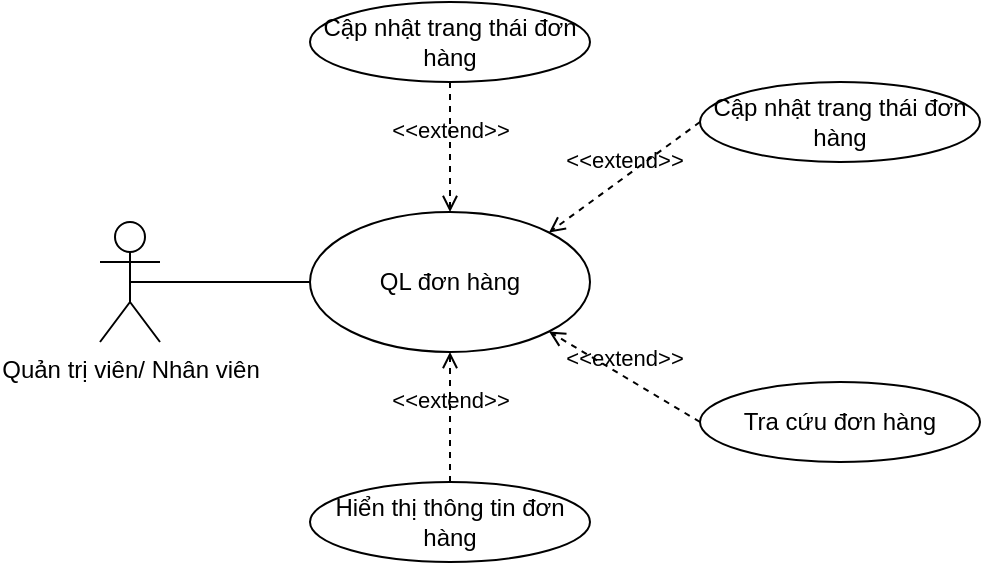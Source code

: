 <mxfile version="22.1.4" type="device">
  <diagram name="Page-1" id="GIkodXNt1I_j-_509BF0">
    <mxGraphModel dx="872" dy="473" grid="1" gridSize="10" guides="1" tooltips="1" connect="1" arrows="1" fold="1" page="1" pageScale="1" pageWidth="850" pageHeight="1100" math="0" shadow="0">
      <root>
        <mxCell id="0" />
        <mxCell id="1" parent="0" />
        <mxCell id="BGxGFgc9uIOnjnWZF-A4-1" value="Quản trị viên/ Nhân viên" style="shape=umlActor;verticalLabelPosition=bottom;verticalAlign=top;html=1;" parent="1" vertex="1">
          <mxGeometry x="180" y="190" width="30" height="60" as="geometry" />
        </mxCell>
        <mxCell id="BGxGFgc9uIOnjnWZF-A4-2" value="QL đơn hàng" style="ellipse;whiteSpace=wrap;html=1;" parent="1" vertex="1">
          <mxGeometry x="285" y="185" width="140" height="70" as="geometry" />
        </mxCell>
        <mxCell id="BGxGFgc9uIOnjnWZF-A4-4" value="Cập nhật trang thái đơn hàng" style="ellipse;whiteSpace=wrap;html=1;" parent="1" vertex="1">
          <mxGeometry x="285" y="80" width="140" height="40" as="geometry" />
        </mxCell>
        <mxCell id="BGxGFgc9uIOnjnWZF-A4-7" value="&amp;lt;&amp;lt;extend&amp;gt;&amp;gt;" style="html=1;verticalAlign=bottom;labelBackgroundColor=none;endArrow=open;endFill=0;dashed=1;rounded=0;entryX=0.5;entryY=0;entryDx=0;entryDy=0;exitX=0.5;exitY=1;exitDx=0;exitDy=0;" parent="1" source="BGxGFgc9uIOnjnWZF-A4-4" target="BGxGFgc9uIOnjnWZF-A4-2" edge="1">
          <mxGeometry width="160" relative="1" as="geometry">
            <mxPoint x="530" y="180" as="sourcePoint" />
            <mxPoint x="500" y="260" as="targetPoint" />
          </mxGeometry>
        </mxCell>
        <mxCell id="BGxGFgc9uIOnjnWZF-A4-11" value="" style="endArrow=none;html=1;rounded=0;exitX=0.5;exitY=0.5;exitDx=0;exitDy=0;exitPerimeter=0;entryX=0;entryY=0.5;entryDx=0;entryDy=0;" parent="1" source="BGxGFgc9uIOnjnWZF-A4-1" target="BGxGFgc9uIOnjnWZF-A4-2" edge="1">
          <mxGeometry width="50" height="50" relative="1" as="geometry">
            <mxPoint x="400" y="270" as="sourcePoint" />
            <mxPoint x="280" y="220" as="targetPoint" />
          </mxGeometry>
        </mxCell>
        <mxCell id="BGxGFgc9uIOnjnWZF-A4-12" value="Hiển thị thông tin đơn hàng" style="ellipse;whiteSpace=wrap;html=1;" parent="1" vertex="1">
          <mxGeometry x="285" y="320" width="140" height="40" as="geometry" />
        </mxCell>
        <mxCell id="BGxGFgc9uIOnjnWZF-A4-13" value="&amp;lt;&amp;lt;extend&amp;gt;&amp;gt;" style="html=1;verticalAlign=bottom;labelBackgroundColor=none;endArrow=open;endFill=0;dashed=1;rounded=0;entryX=0.5;entryY=1;entryDx=0;entryDy=0;exitX=0.5;exitY=0;exitDx=0;exitDy=0;" parent="1" source="BGxGFgc9uIOnjnWZF-A4-12" target="BGxGFgc9uIOnjnWZF-A4-2" edge="1">
          <mxGeometry width="160" relative="1" as="geometry">
            <mxPoint x="500" y="330" as="sourcePoint" />
            <mxPoint x="414" y="255" as="targetPoint" />
          </mxGeometry>
        </mxCell>
        <mxCell id="Ou3iHhELRwMCIK4EjcnA-1" value="Tra cứu đơn hàng" style="ellipse;whiteSpace=wrap;html=1;" parent="1" vertex="1">
          <mxGeometry x="480" y="270" width="140" height="40" as="geometry" />
        </mxCell>
        <mxCell id="Ou3iHhELRwMCIK4EjcnA-2" value="&amp;lt;&amp;lt;extend&amp;gt;&amp;gt;" style="html=1;verticalAlign=bottom;labelBackgroundColor=none;endArrow=open;endFill=0;dashed=1;rounded=0;entryX=1;entryY=1;entryDx=0;entryDy=0;exitX=0;exitY=0.5;exitDx=0;exitDy=0;" parent="1" source="Ou3iHhELRwMCIK4EjcnA-1" target="BGxGFgc9uIOnjnWZF-A4-2" edge="1">
          <mxGeometry width="160" relative="1" as="geometry">
            <mxPoint x="730" y="290" as="sourcePoint" />
            <mxPoint x="410" y="260" as="targetPoint" />
          </mxGeometry>
        </mxCell>
        <mxCell id="QNLLpf-TuFRgYpOGaC3p-1" value="Cập nhật trang thái đơn hàng" style="ellipse;whiteSpace=wrap;html=1;" vertex="1" parent="1">
          <mxGeometry x="480" y="120" width="140" height="40" as="geometry" />
        </mxCell>
        <mxCell id="QNLLpf-TuFRgYpOGaC3p-2" value="&amp;lt;&amp;lt;extend&amp;gt;&amp;gt;" style="html=1;verticalAlign=bottom;labelBackgroundColor=none;endArrow=open;endFill=0;dashed=1;rounded=0;entryX=1;entryY=0;entryDx=0;entryDy=0;exitX=0;exitY=0.5;exitDx=0;exitDy=0;" edge="1" source="QNLLpf-TuFRgYpOGaC3p-1" parent="1" target="BGxGFgc9uIOnjnWZF-A4-2">
          <mxGeometry width="160" relative="1" as="geometry">
            <mxPoint x="670" y="185" as="sourcePoint" />
            <mxPoint x="495" y="190" as="targetPoint" />
          </mxGeometry>
        </mxCell>
      </root>
    </mxGraphModel>
  </diagram>
</mxfile>
